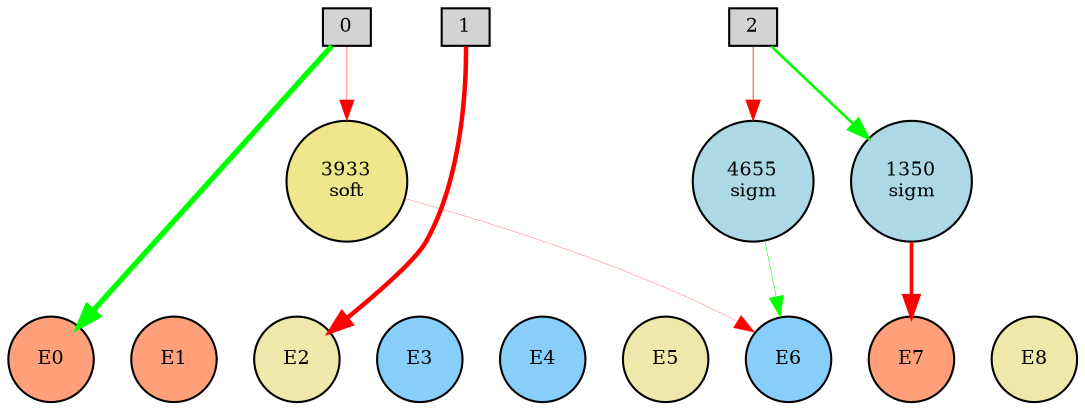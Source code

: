 digraph {
	node [fontsize=9 height=0.2 shape=circle width=0.2]
	subgraph inputs {
		node [shape=box style=filled]
		rank=source
		0 [fillcolor=lightgray]
		1 [fillcolor=lightgray]
		0 -> 1 [style=invis]
		2 [fillcolor=lightgray]
		1 -> 2 [style=invis]
	}
	subgraph outputs {
		node [style=filled]
		rank=sink
		E0 [fillcolor=lightsalmon fontsize=9 height=0.2 shape=circle width=0.2]
		E1 [fillcolor=lightsalmon fontsize=9 height=0.2 shape=circle width=0.2]
		E0 -> E1 [style=invis]
		E2 [fillcolor=palegoldenrod fontsize=9 height=0.2 shape=circle width=0.2]
		E1 -> E2 [style=invis]
		E3 [fillcolor=lightskyblue fontsize=9 height=0.2 shape=circle width=0.2]
		E2 -> E3 [style=invis]
		E4 [fillcolor=lightskyblue fontsize=9 height=0.2 shape=circle width=0.2]
		E3 -> E4 [style=invis]
		E5 [fillcolor=palegoldenrod fontsize=9 height=0.2 shape=circle width=0.2]
		E4 -> E5 [style=invis]
		E6 [fillcolor=lightskyblue fontsize=9 height=0.2 shape=circle width=0.2]
		E5 -> E6 [style=invis]
		E7 [fillcolor=lightsalmon fontsize=9 height=0.2 shape=circle width=0.2]
		E6 -> E7 [style=invis]
		E8 [fillcolor=palegoldenrod fontsize=9 height=0.2 shape=circle width=0.2]
		E7 -> E8 [style=invis]
	}
	1350 [label="1350
sigm" fillcolor=lightblue style=filled]
	4655 [label="4655
sigm" fillcolor=lightblue style=filled]
	3933 [label="3933
soft" fillcolor=khaki style=filled]
	0 -> E0 [color=green penwidth=2.5972843764895104 style=solid]
	1 -> E2 [color=red penwidth=2.1621036608378996 style=solid]
	2 -> 1350 [color=green penwidth=1.2573243718499492 style=solid]
	1350 -> E7 [color=red penwidth=1.7169038435750776 style=solid]
	2 -> 4655 [color=red penwidth=0.34280921527913377 style=solid]
	4655 -> E6 [color=green penwidth=0.25385461468097126 style=solid]
	3933 -> E6 [color=red penwidth=0.12233765268508737 style=solid]
	0 -> 3933 [color=red penwidth=0.22763604144399982 style=solid]
}
